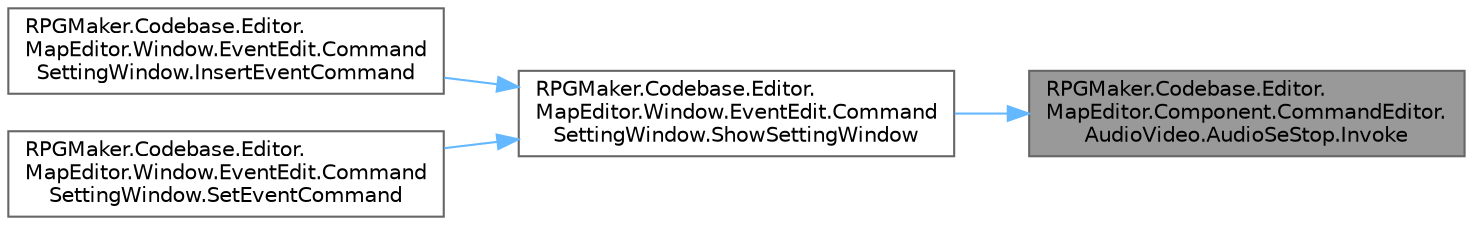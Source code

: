 digraph "RPGMaker.Codebase.Editor.MapEditor.Component.CommandEditor.AudioVideo.AudioSeStop.Invoke"
{
 // LATEX_PDF_SIZE
  bgcolor="transparent";
  edge [fontname=Helvetica,fontsize=10,labelfontname=Helvetica,labelfontsize=10];
  node [fontname=Helvetica,fontsize=10,shape=box,height=0.2,width=0.4];
  rankdir="RL";
  Node1 [id="Node000001",label="RPGMaker.Codebase.Editor.\lMapEditor.Component.CommandEditor.\lAudioVideo.AudioSeStop.Invoke",height=0.2,width=0.4,color="gray40", fillcolor="grey60", style="filled", fontcolor="black",tooltip="😁 実行"];
  Node1 -> Node2 [id="edge1_Node000001_Node000002",dir="back",color="steelblue1",style="solid",tooltip=" "];
  Node2 [id="Node000002",label="RPGMaker.Codebase.Editor.\lMapEditor.Window.EventEdit.Command\lSettingWindow.ShowSettingWindow",height=0.2,width=0.4,color="grey40", fillcolor="white", style="filled",URL="$d4/d8f/class_r_p_g_maker_1_1_codebase_1_1_editor_1_1_map_editor_1_1_window_1_1_event_edit_1_1_command_setting_window.html#a0849a2097c7f8ce9a6cdbea9cc53f355",tooltip=" "];
  Node2 -> Node3 [id="edge2_Node000002_Node000003",dir="back",color="steelblue1",style="solid",tooltip=" "];
  Node3 [id="Node000003",label="RPGMaker.Codebase.Editor.\lMapEditor.Window.EventEdit.Command\lSettingWindow.InsertEventCommand",height=0.2,width=0.4,color="grey40", fillcolor="white", style="filled",URL="$d4/d8f/class_r_p_g_maker_1_1_codebase_1_1_editor_1_1_map_editor_1_1_window_1_1_event_edit_1_1_command_setting_window.html#ae0ff304b21e7e1fd046f284e79c77468",tooltip="コマンドの追加"];
  Node2 -> Node4 [id="edge3_Node000002_Node000004",dir="back",color="steelblue1",style="solid",tooltip=" "];
  Node4 [id="Node000004",label="RPGMaker.Codebase.Editor.\lMapEditor.Window.EventEdit.Command\lSettingWindow.SetEventCommand",height=0.2,width=0.4,color="grey40", fillcolor="white", style="filled",URL="$d4/d8f/class_r_p_g_maker_1_1_codebase_1_1_editor_1_1_map_editor_1_1_window_1_1_event_edit_1_1_command_setting_window.html#a462ccdb6e962f1559d8436b3412d3787",tooltip=" "];
}
